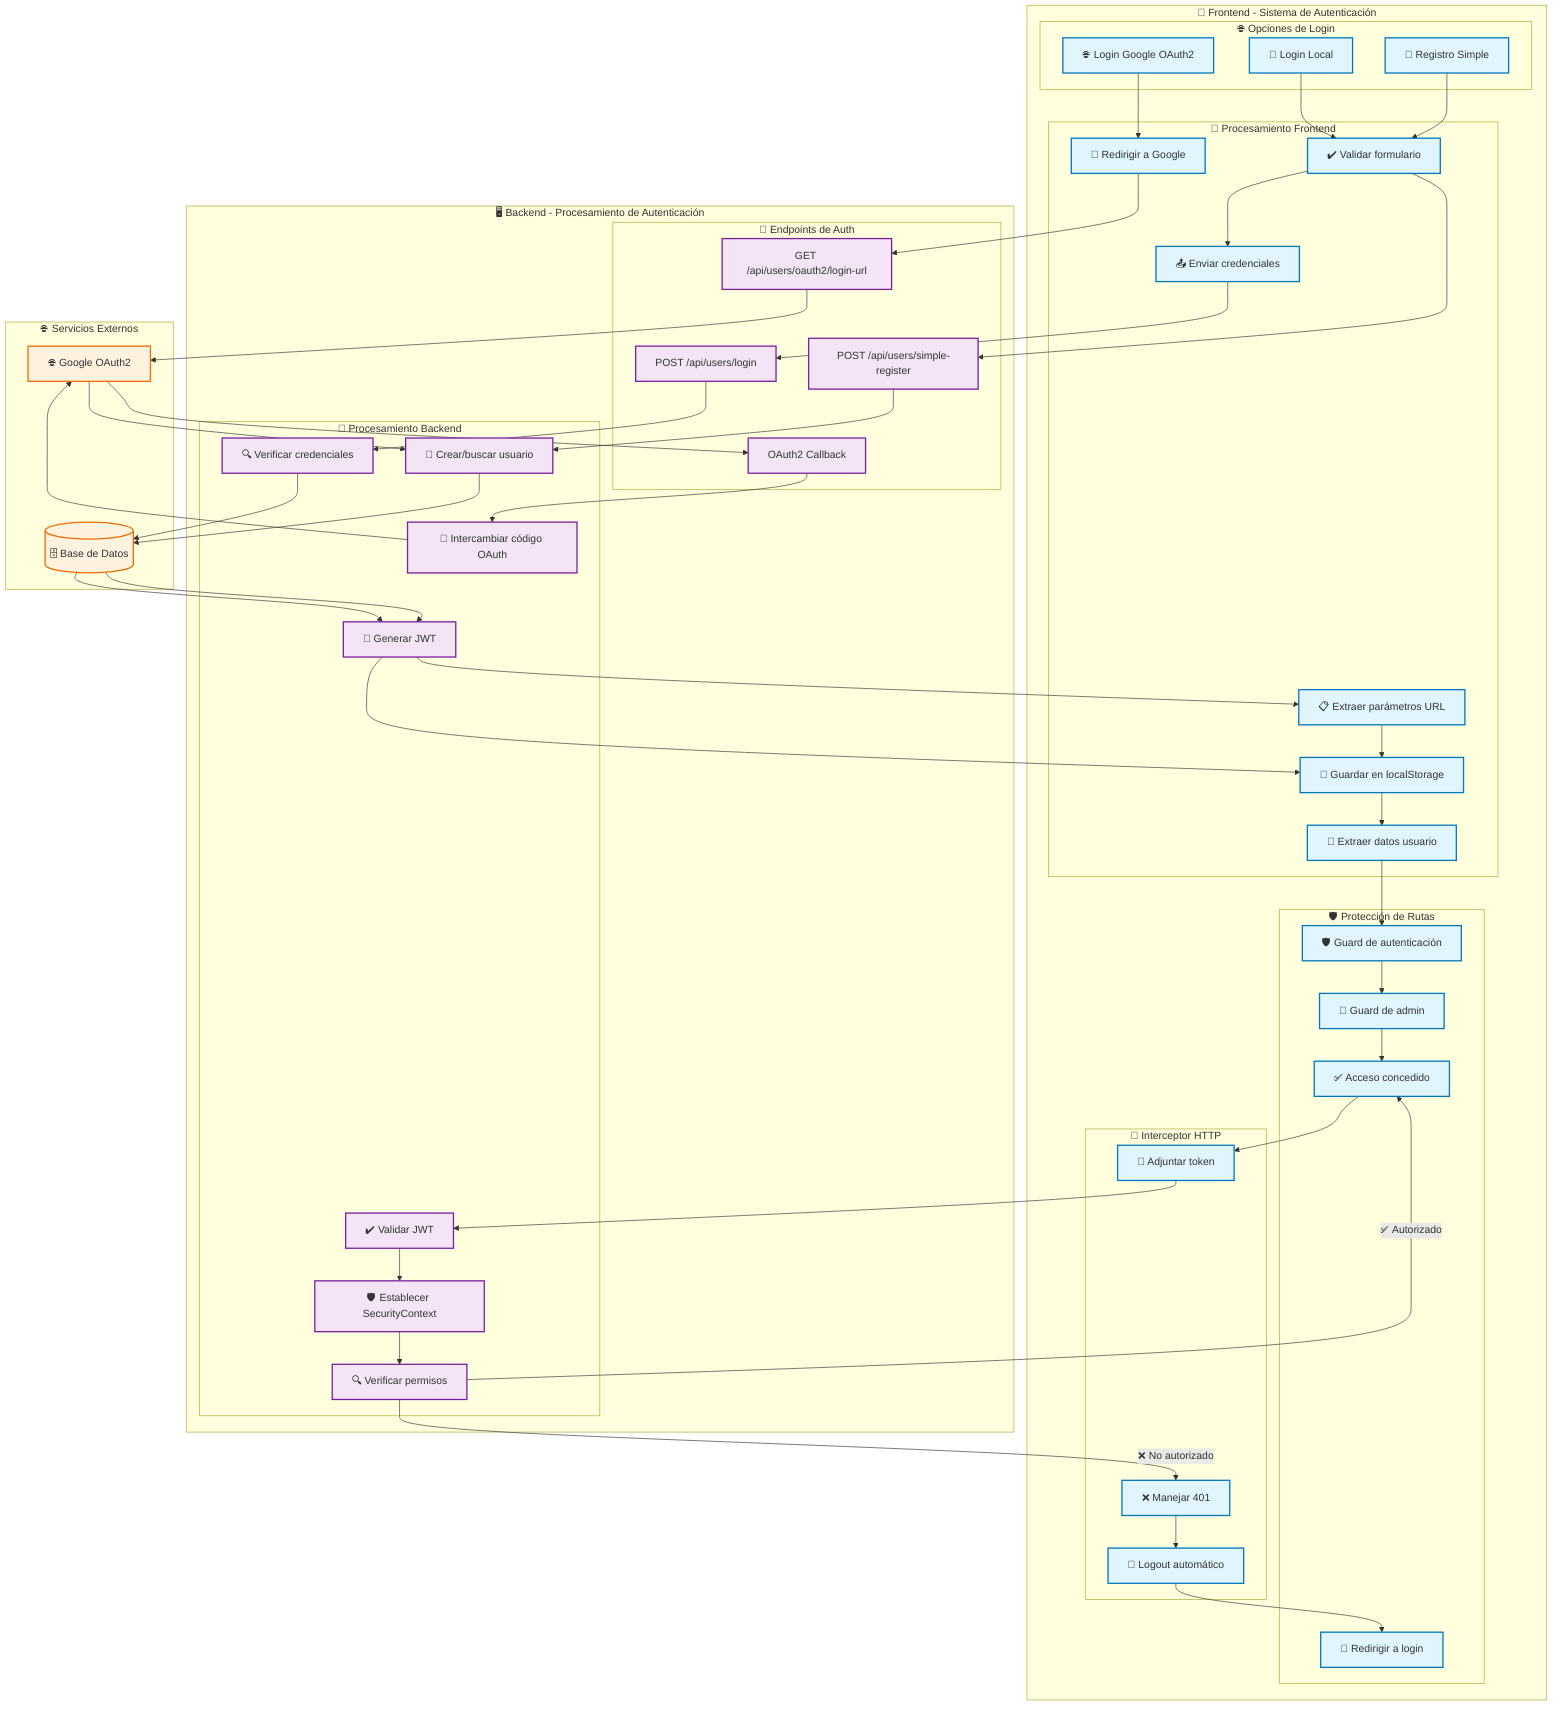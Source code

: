 graph TB
    subgraph "🎨 Frontend - Sistema de Autenticación"
        subgraph "🌐 Opciones de Login"
            LOGIN_LOCAL[📝 Login Local]
            LOGIN_OAUTH[🌐 Login Google OAuth2]
            REGISTER[📝 Registro Simple]
        end
        
        subgraph "🔑 Procesamiento Frontend"
            VALIDATE_FORM[✔️ Validar formulario]
            SEND_CREDENTIALS[📤 Enviar credenciales]
            REDIRECT_GOOGLE[🔄 Redirigir a Google]
            EXTRACT_PARAMS[📋 Extraer parámetros URL]
            STORE_TOKEN[💾 Guardar en localStorage]
            EXTRACT_USER[👤 Extraer datos usuario]
        end
        
        subgraph "🛡️ Protección de Rutas"
            AUTH_GUARD[🛡️ Guard de autenticación]
            ADMIN_GUARD[👑 Guard de admin]
            REDIRECT_LOGIN[🔄 Redirigir a login]
            ACCESS_GRANTED[✅ Acceso concedido]
        end
        
        subgraph "📡 Interceptor HTTP"
            ATTACH_TOKEN[🔗 Adjuntar token]
            HANDLE_401[❌ Manejar 401]
            AUTO_LOGOUT[🚪 Logout automático]
        end
    end
    
    subgraph "🖥️ Backend - Procesamiento de Autenticación"
        subgraph "🔐 Endpoints de Auth"
            API_LOGIN[POST /api/users/login]
            API_OAUTH_URL[GET /api/users/oauth2/login-url]
            API_OAUTH_CALLBACK[OAuth2 Callback]
            API_REGISTER[POST /api/users/simple-register]
        end
        
        subgraph "🔑 Procesamiento Backend"
            VERIFY_CREDENTIALS[🔍 Verificar credenciales]
            GENERATE_JWT[🔑 Generar JWT]
            EXCHANGE_CODE[🔄 Intercambiar código OAuth]
            CREATE_USER[👤 Crear/buscar usuario]
            VALIDATE_JWT[✔️ Validar JWT]
            SET_SECURITY_CONTEXT[🛡️ Establecer SecurityContext]
            CHECK_PERMISSIONS[🔍 Verificar permisos]
        end
    end
    
    subgraph "🌐 Servicios Externos"
        GOOGLE_OAUTH[🌐 Google OAuth2]
        DATABASE[(🗄️ Base de Datos)]
    end
    
    %% Flujo Login Local
    LOGIN_LOCAL --> VALIDATE_FORM
    VALIDATE_FORM --> SEND_CREDENTIALS
    SEND_CREDENTIALS --> API_LOGIN
    API_LOGIN --> VERIFY_CREDENTIALS
    VERIFY_CREDENTIALS --> DATABASE
    DATABASE --> GENERATE_JWT
    GENERATE_JWT --> STORE_TOKEN
    
    %% Flujo OAuth2
    LOGIN_OAUTH --> REDIRECT_GOOGLE
    REDIRECT_GOOGLE --> API_OAUTH_URL
    API_OAUTH_URL --> GOOGLE_OAUTH
    GOOGLE_OAUTH --> API_OAUTH_CALLBACK
    API_OAUTH_CALLBACK --> EXCHANGE_CODE
    EXCHANGE_CODE --> GOOGLE_OAUTH
    GOOGLE_OAUTH --> CREATE_USER
    CREATE_USER --> DATABASE
    DATABASE --> GENERATE_JWT
    GENERATE_JWT --> EXTRACT_PARAMS
    EXTRACT_PARAMS --> STORE_TOKEN
    
    %% Flujo Registro
    REGISTER --> VALIDATE_FORM
    VALIDATE_FORM --> API_REGISTER
    API_REGISTER --> CREATE_USER
    
    %% Gestión de Sesión y Seguridad
    STORE_TOKEN --> EXTRACT_USER
    EXTRACT_USER --> AUTH_GUARD
    AUTH_GUARD --> ADMIN_GUARD
    ADMIN_GUARD --> ACCESS_GRANTED
    ACCESS_GRANTED --> ATTACH_TOKEN
    
    %% Interceptor y Validación
    ATTACH_TOKEN --> VALIDATE_JWT
    VALIDATE_JWT --> SET_SECURITY_CONTEXT
    SET_SECURITY_CONTEXT --> CHECK_PERMISSIONS
    CHECK_PERMISSIONS --> |✅ Autorizado| ACCESS_GRANTED
    CHECK_PERMISSIONS --> |❌ No autorizado| HANDLE_401
    HANDLE_401 --> AUTO_LOGOUT
    AUTO_LOGOUT --> REDIRECT_LOGIN
    
    %% Estilos
    classDef frontend fill:#e1f5fe,stroke:#0277bd,stroke-width:2px
    classDef backend fill:#f3e5f5,stroke:#7b1fa2,stroke-width:2px
    classDef external fill:#fff3e0,stroke:#ef6c00,stroke-width:2px
    
    class LOGIN_LOCAL,LOGIN_OAUTH,REGISTER,VALIDATE_FORM,SEND_CREDENTIALS,REDIRECT_GOOGLE,EXTRACT_PARAMS,STORE_TOKEN,EXTRACT_USER,AUTH_GUARD,ADMIN_GUARD,REDIRECT_LOGIN,ACCESS_GRANTED,ATTACH_TOKEN,HANDLE_401,AUTO_LOGOUT frontend
    
    class API_LOGIN,API_OAUTH_URL,API_OAUTH_CALLBACK,API_REGISTER,VERIFY_CREDENTIALS,GENERATE_JWT,EXCHANGE_CODE,CREATE_USER,VALIDATE_JWT,SET_SECURITY_CONTEXT,CHECK_PERMISSIONS backend
    
    class GOOGLE_OAUTH,DATABASE external